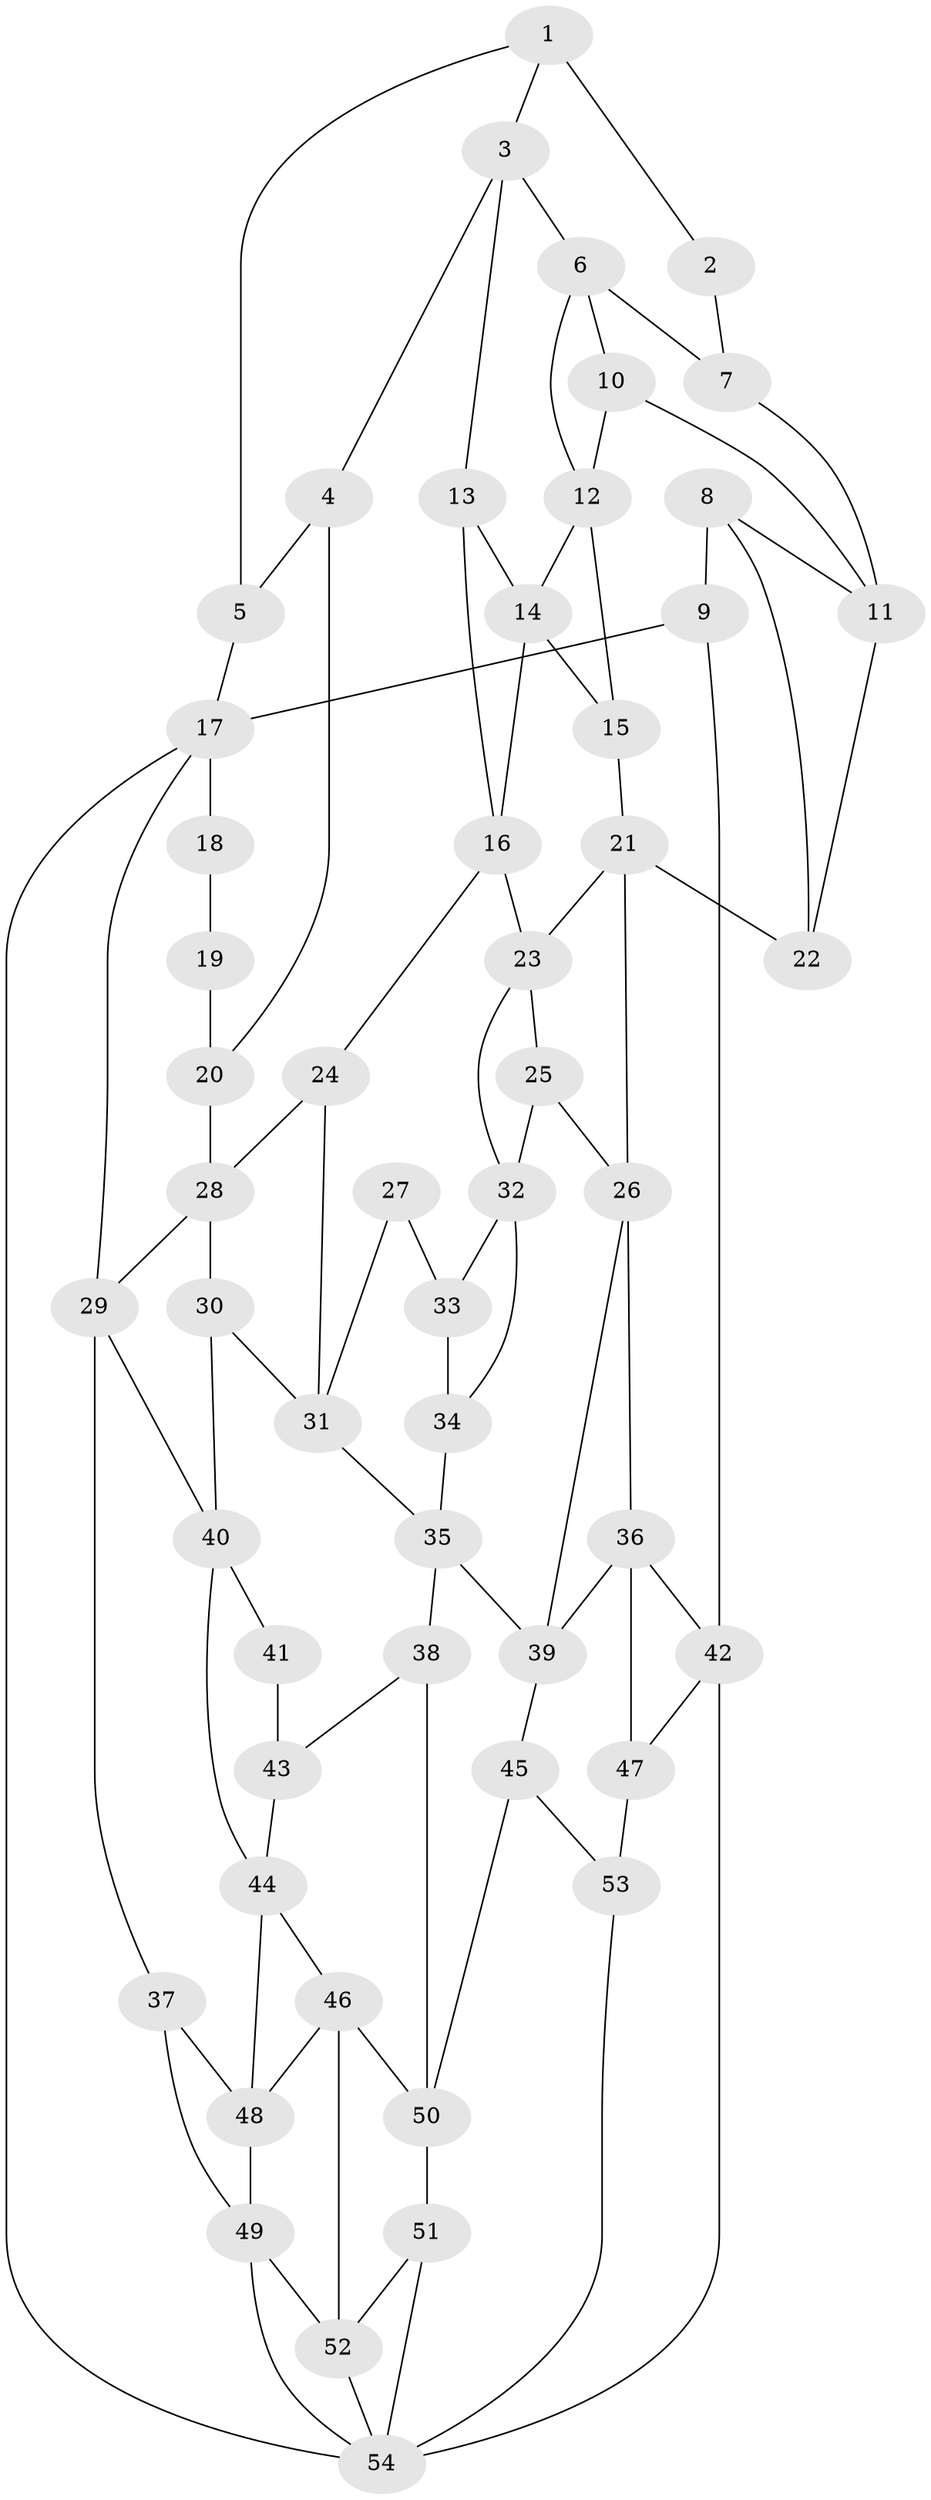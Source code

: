 // original degree distribution, {3: 0.028037383177570093, 4: 0.2616822429906542, 6: 0.2523364485981308, 5: 0.45794392523364486}
// Generated by graph-tools (version 1.1) at 2025/03/03/09/25 03:03:12]
// undirected, 54 vertices, 93 edges
graph export_dot {
graph [start="1"]
  node [color=gray90,style=filled];
  1;
  2;
  3;
  4;
  5;
  6;
  7;
  8;
  9;
  10;
  11;
  12;
  13;
  14;
  15;
  16;
  17;
  18;
  19;
  20;
  21;
  22;
  23;
  24;
  25;
  26;
  27;
  28;
  29;
  30;
  31;
  32;
  33;
  34;
  35;
  36;
  37;
  38;
  39;
  40;
  41;
  42;
  43;
  44;
  45;
  46;
  47;
  48;
  49;
  50;
  51;
  52;
  53;
  54;
  1 -- 2 [weight=2.0];
  1 -- 3 [weight=1.0];
  1 -- 5 [weight=1.0];
  2 -- 7 [weight=2.0];
  3 -- 4 [weight=1.0];
  3 -- 6 [weight=1.0];
  3 -- 13 [weight=1.0];
  4 -- 5 [weight=1.0];
  4 -- 20 [weight=1.0];
  5 -- 17 [weight=1.0];
  6 -- 7 [weight=1.0];
  6 -- 10 [weight=1.0];
  6 -- 12 [weight=1.0];
  7 -- 11 [weight=1.0];
  8 -- 9 [weight=2.0];
  8 -- 11 [weight=1.0];
  8 -- 22 [weight=1.0];
  9 -- 17 [weight=1.0];
  9 -- 42 [weight=2.0];
  10 -- 11 [weight=1.0];
  10 -- 12 [weight=1.0];
  11 -- 22 [weight=1.0];
  12 -- 14 [weight=1.0];
  12 -- 15 [weight=1.0];
  13 -- 14 [weight=1.0];
  13 -- 16 [weight=1.0];
  14 -- 15 [weight=1.0];
  14 -- 16 [weight=1.0];
  15 -- 21 [weight=1.0];
  16 -- 23 [weight=1.0];
  16 -- 24 [weight=1.0];
  17 -- 18 [weight=1.0];
  17 -- 29 [weight=1.0];
  17 -- 54 [weight=1.0];
  18 -- 19 [weight=2.0];
  19 -- 20 [weight=2.0];
  20 -- 28 [weight=2.0];
  21 -- 22 [weight=1.0];
  21 -- 23 [weight=1.0];
  21 -- 26 [weight=1.0];
  23 -- 25 [weight=1.0];
  23 -- 32 [weight=1.0];
  24 -- 28 [weight=1.0];
  24 -- 31 [weight=1.0];
  25 -- 26 [weight=1.0];
  25 -- 32 [weight=1.0];
  26 -- 36 [weight=1.0];
  26 -- 39 [weight=1.0];
  27 -- 31 [weight=1.0];
  27 -- 33 [weight=2.0];
  28 -- 29 [weight=1.0];
  28 -- 30 [weight=1.0];
  29 -- 37 [weight=1.0];
  29 -- 40 [weight=1.0];
  30 -- 31 [weight=1.0];
  30 -- 40 [weight=1.0];
  31 -- 35 [weight=1.0];
  32 -- 33 [weight=1.0];
  32 -- 34 [weight=1.0];
  33 -- 34 [weight=1.0];
  34 -- 35 [weight=1.0];
  35 -- 38 [weight=1.0];
  35 -- 39 [weight=1.0];
  36 -- 39 [weight=1.0];
  36 -- 42 [weight=1.0];
  36 -- 47 [weight=1.0];
  37 -- 48 [weight=1.0];
  37 -- 49 [weight=1.0];
  38 -- 43 [weight=1.0];
  38 -- 50 [weight=1.0];
  39 -- 45 [weight=1.0];
  40 -- 41 [weight=2.0];
  40 -- 44 [weight=1.0];
  41 -- 43 [weight=2.0];
  42 -- 47 [weight=1.0];
  42 -- 54 [weight=1.0];
  43 -- 44 [weight=1.0];
  44 -- 46 [weight=1.0];
  44 -- 48 [weight=1.0];
  45 -- 50 [weight=1.0];
  45 -- 53 [weight=1.0];
  46 -- 48 [weight=1.0];
  46 -- 50 [weight=1.0];
  46 -- 52 [weight=1.0];
  47 -- 53 [weight=2.0];
  48 -- 49 [weight=1.0];
  49 -- 52 [weight=1.0];
  49 -- 54 [weight=1.0];
  50 -- 51 [weight=1.0];
  51 -- 52 [weight=1.0];
  51 -- 54 [weight=1.0];
  52 -- 54 [weight=1.0];
  53 -- 54 [weight=1.0];
}
